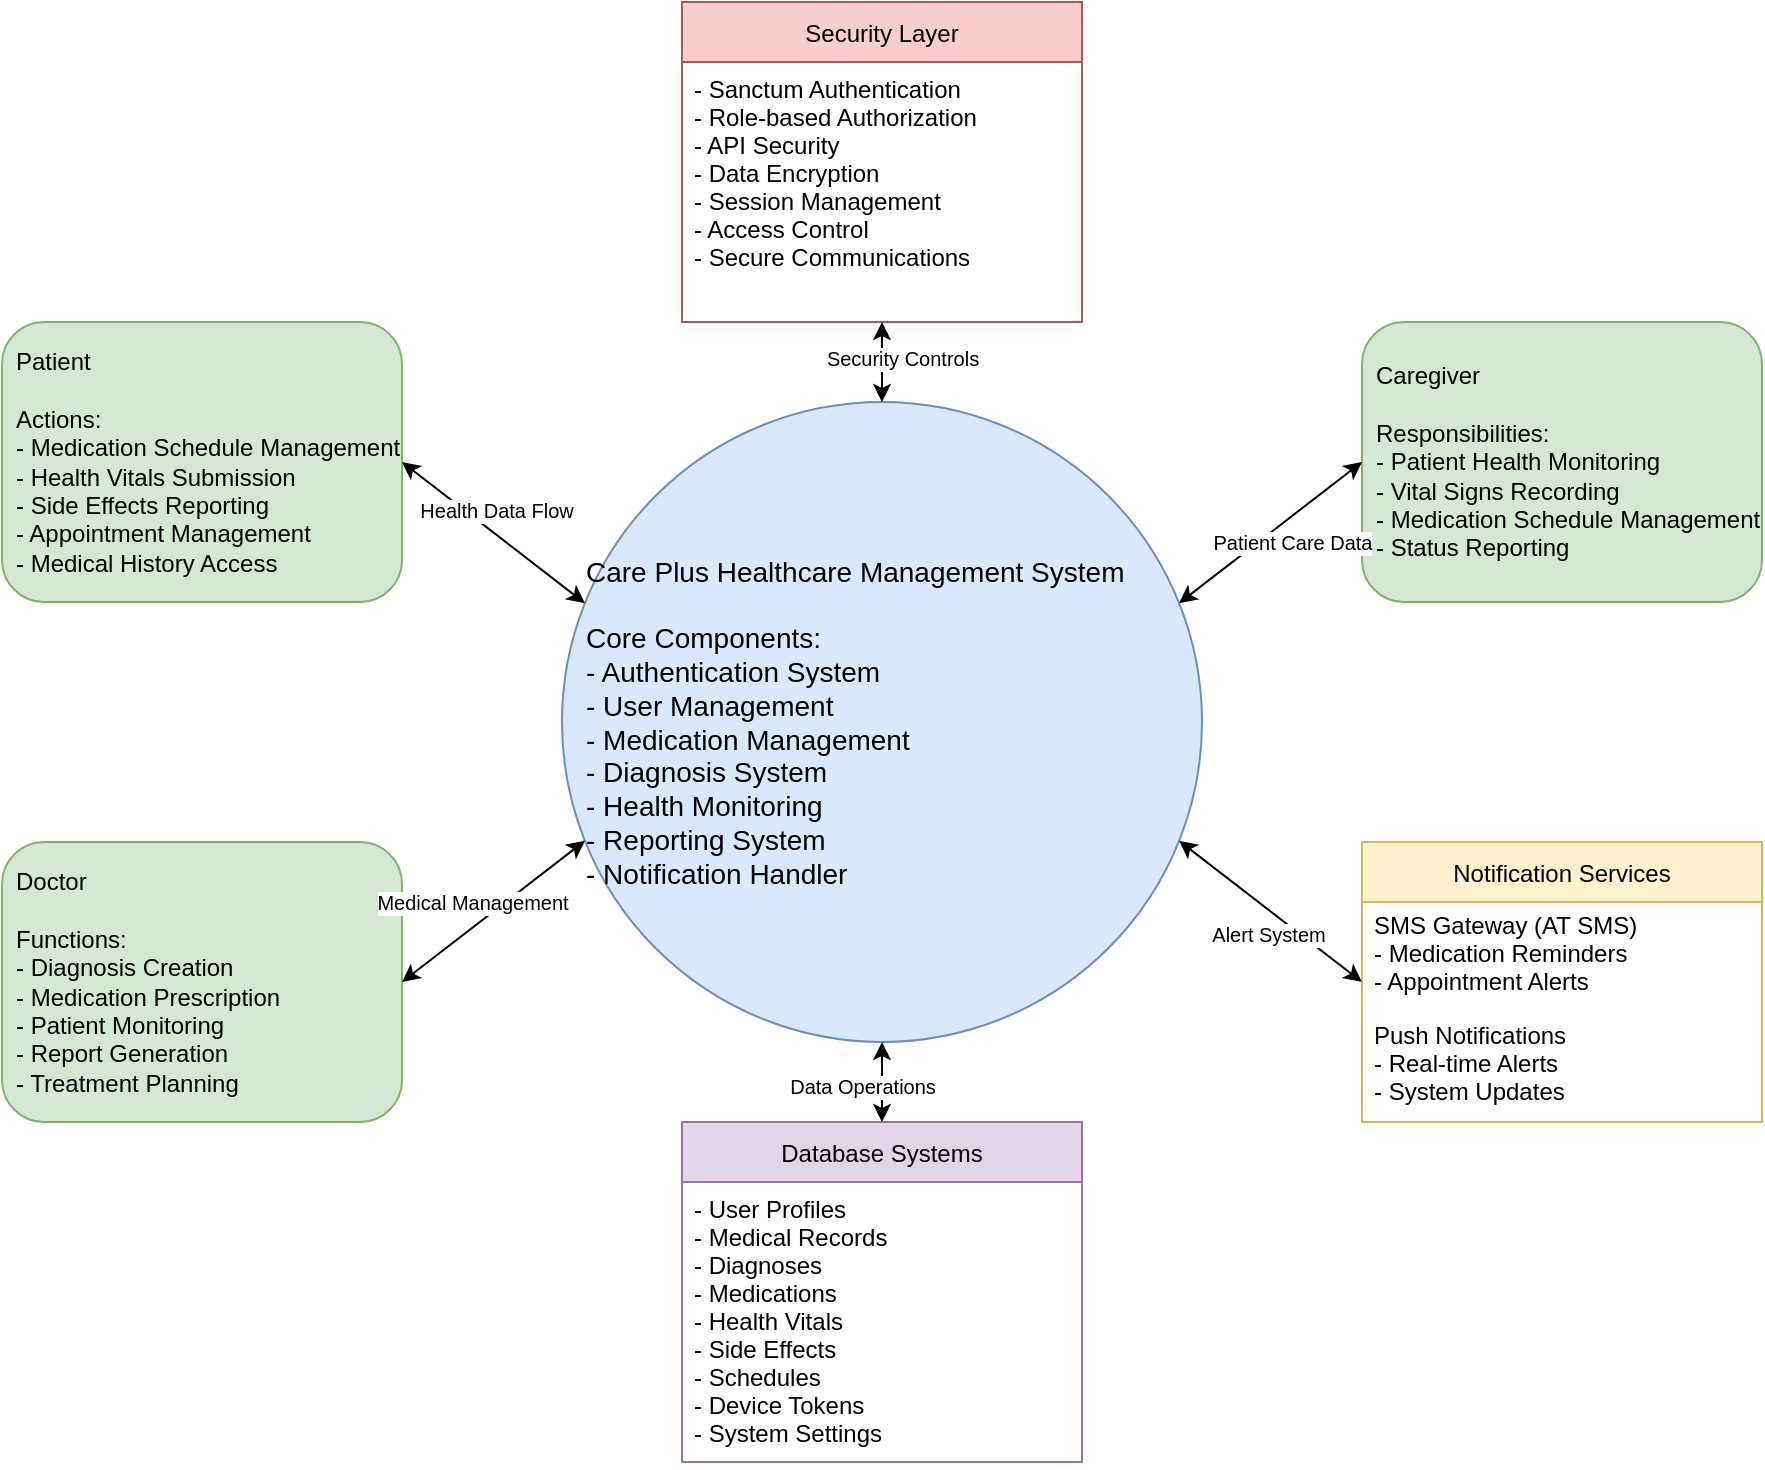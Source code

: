 <mxfile>
    <diagram id="system-context" name="System Context">
        <mxGraphModel dx="1054" dy="866" grid="1" gridSize="10" guides="1" tooltips="1" connect="1" arrows="1" fold="1" page="1" pageScale="1" pageWidth="827" pageHeight="1169" math="0" shadow="0">
            <root>
                <mxCell id="0"/>
                <mxCell id="1" parent="0"/>
                <mxCell id="2" value="Care Plus Healthcare Management System&#xa;&#xa;Core Components:&#xa;- Authentication System&#xa;- User Management&#xa;- Medication Management&#xa;- Diagnosis System&#xa;- Health Monitoring&#xa;- Reporting System&#xa;- Notification Handler" style="ellipse;whiteSpace=wrap;html=1;aspect=fixed;fillColor=#dae8fc;strokeColor=#6c8ebf;fontSize=14;align=left;spacingLeft=10" parent="1" vertex="1">
                    <mxGeometry x="400" y="240" width="320" height="320" as="geometry"/>
                </mxCell>
                <mxCell id="3" value="Patient&#xa;&#xa;Actions:&#xa;- Medication Schedule Management&#xa;- Health Vitals Submission&#xa;- Side Effects Reporting&#xa;- Appointment Management&#xa;- Medical History Access" style="rounded=1;whiteSpace=wrap;html=1;fillColor=#d5e8d4;strokeColor=#82b366;fontSize=12;align=left;spacingLeft=5" parent="1" vertex="1">
                    <mxGeometry x="120" y="200" width="200" height="140" as="geometry"/>
                </mxCell>
                <mxCell id="4" value="Doctor&#xa;&#xa;Functions:&#xa;- Diagnosis Creation&#xa;- Medication Prescription&#xa;- Patient Monitoring&#xa;- Report Generation&#xa;- Treatment Planning" style="rounded=1;whiteSpace=wrap;html=1;fillColor=#d5e8d4;strokeColor=#82b366;fontSize=12;align=left;spacingLeft=5" parent="1" vertex="1">
                    <mxGeometry x="120" y="460" width="200" height="140" as="geometry"/>
                </mxCell>
                <mxCell id="5" value="Caregiver&#xa;&#xa;Responsibilities:&#xa;- Patient Health Monitoring&#xa;- Vital Signs Recording&#xa;- Medication Schedule Management&#xa;- Status Reporting" style="rounded=1;whiteSpace=wrap;html=1;fillColor=#d5e8d4;strokeColor=#82b366;fontSize=12;align=left;spacingLeft=5" parent="1" vertex="1">
                    <mxGeometry x="800" y="200" width="200" height="140" as="geometry"/>
                </mxCell>
                <mxCell id="6" value="Notification Services" style="swimlane;fontStyle=0;childLayout=stackLayout;horizontal=1;startSize=30;horizontalStack=0;resizeParent=1;resizeParentMax=0;resizeLast=0;collapsible=1;marginBottom=0;fillColor=#fff2cc;strokeColor=#d6b656;" parent="1" vertex="1">
                    <mxGeometry x="800" y="460" width="200" height="140" as="geometry"/>
                </mxCell>
                <mxCell id="7" value="SMS Gateway (AT SMS)&#xa;- Medication Reminders&#xa;- Appointment Alerts" style="text;strokeColor=none;fillColor=none;align=left;verticalAlign=middle;spacingLeft=4;spacingRight=4;overflow=hidden;points=[[0,0.5],[1,0.5]];portConstraint=eastwest;rotatable=0;" parent="6" vertex="1">
                    <mxGeometry y="30" width="200" height="50" as="geometry"/>
                </mxCell>
                <mxCell id="8" value="Push Notifications&#xa;- Real-time Alerts&#xa;- System Updates" style="text;strokeColor=none;fillColor=none;align=left;verticalAlign=middle;spacingLeft=4;spacingRight=4;overflow=hidden;points=[[0,0.5],[1,0.5]];portConstraint=eastwest;rotatable=0;" parent="6" vertex="1">
                    <mxGeometry y="80" width="200" height="60" as="geometry"/>
                </mxCell>
                <mxCell id="9" value="Database Systems" style="swimlane;fontStyle=0;childLayout=stackLayout;horizontal=1;startSize=30;horizontalStack=0;resizeParent=1;resizeParentMax=0;resizeLast=0;collapsible=1;marginBottom=0;fillColor=#e1d5e7;strokeColor=#9673a6;" parent="1" vertex="1">
                    <mxGeometry x="460" y="600" width="200" height="170" as="geometry"/>
                </mxCell>
                <mxCell id="10" value="- User Profiles&#xa;- Medical Records&#xa;- Diagnoses&#xa;- Medications&#xa;- Health Vitals&#xa;- Side Effects&#xa;- Schedules&#xa;- Device Tokens&#xa;- System Settings" style="text;strokeColor=none;fillColor=none;align=left;verticalAlign=top;spacingLeft=4;spacingRight=4;overflow=hidden;points=[[0,0.5],[1,0.5]];portConstraint=eastwest;rotatable=0;" parent="9" vertex="1">
                    <mxGeometry y="30" width="200" height="140" as="geometry"/>
                </mxCell>
                <mxCell id="11" value="Security Layer" style="swimlane;fontStyle=0;childLayout=stackLayout;horizontal=1;startSize=30;horizontalStack=0;resizeParent=1;resizeParentMax=0;resizeLast=0;collapsible=1;marginBottom=0;fillColor=#f8cecc;strokeColor=#b85450;" parent="1" vertex="1">
                    <mxGeometry x="460" y="40" width="200" height="160" as="geometry"/>
                </mxCell>
                <mxCell id="12" value="- Sanctum Authentication&#xa;- Role-based Authorization&#xa;- API Security&#xa;- Data Encryption&#xa;- Session Management&#xa;- Access Control&#xa;- Secure Communications" style="text;strokeColor=none;fillColor=none;align=left;verticalAlign=top;spacingLeft=4;spacingRight=4;overflow=hidden;points=[[0,0.5],[1,0.5]];portConstraint=eastwest;rotatable=0;" parent="11" vertex="1">
                    <mxGeometry y="30" width="200" height="130" as="geometry"/>
                </mxCell>
                <mxCell id="13" value="Health Data Flow" style="endArrow=classic;startArrow=classic;html=1;exitX=1;exitY=0.5;entryX=0;entryY=0.3;curved=1;fontSize=10;" parent="1" source="3" target="2" edge="1">
                    <mxGeometry x="-0.1" y="10" relative="1" as="geometry">
                        <mxPoint as="offset"/>
                    </mxGeometry>
                </mxCell>
                <mxCell id="14" value="Medical Management" style="endArrow=classic;startArrow=classic;html=1;exitX=1;exitY=0.5;entryX=0;entryY=0.7;curved=1;fontSize=10;" parent="1" source="4" target="2" edge="1">
                    <mxGeometry x="-0.1" y="10" relative="1" as="geometry">
                        <mxPoint as="offset"/>
                    </mxGeometry>
                </mxCell>
                <mxCell id="15" value="Patient Care Data" style="endArrow=classic;startArrow=classic;html=1;exitX=0;exitY=0.5;entryX=1;entryY=0.3;curved=1;fontSize=10;" parent="1" source="5" target="2" edge="1">
                    <mxGeometry x="-0.1" y="10" relative="1" as="geometry">
                        <mxPoint as="offset"/>
                    </mxGeometry>
                </mxCell>
                <mxCell id="16" value="Alert System" style="endArrow=classic;startArrow=classic;html=1;exitX=0;exitY=0.5;entryX=1;entryY=0.7;curved=1;fontSize=10;" parent="1" source="6" target="2" edge="1">
                    <mxGeometry x="-0.1" y="10" relative="1" as="geometry">
                        <mxPoint as="offset"/>
                    </mxGeometry>
                </mxCell>
                <mxCell id="17" value="Data Operations" style="endArrow=classic;startArrow=classic;html=1;exitX=0.5;exitY=0;entryX=0.5;entryY=1;fontSize=10;" parent="1" source="9" target="2" edge="1">
                    <mxGeometry x="-0.1" y="10" relative="1" as="geometry">
                        <mxPoint as="offset"/>
                    </mxGeometry>
                </mxCell>
                <mxCell id="18" value="Security Controls" style="endArrow=classic;startArrow=classic;html=1;exitX=0.5;exitY=1;entryX=0.5;entryY=0;fontSize=10;" parent="1" source="11" target="2" edge="1">
                    <mxGeometry x="-0.1" y="10" relative="1" as="geometry">
                        <mxPoint as="offset"/>
                    </mxGeometry>
                </mxCell>
            </root>
        </mxGraphModel>
    </diagram>
</mxfile>